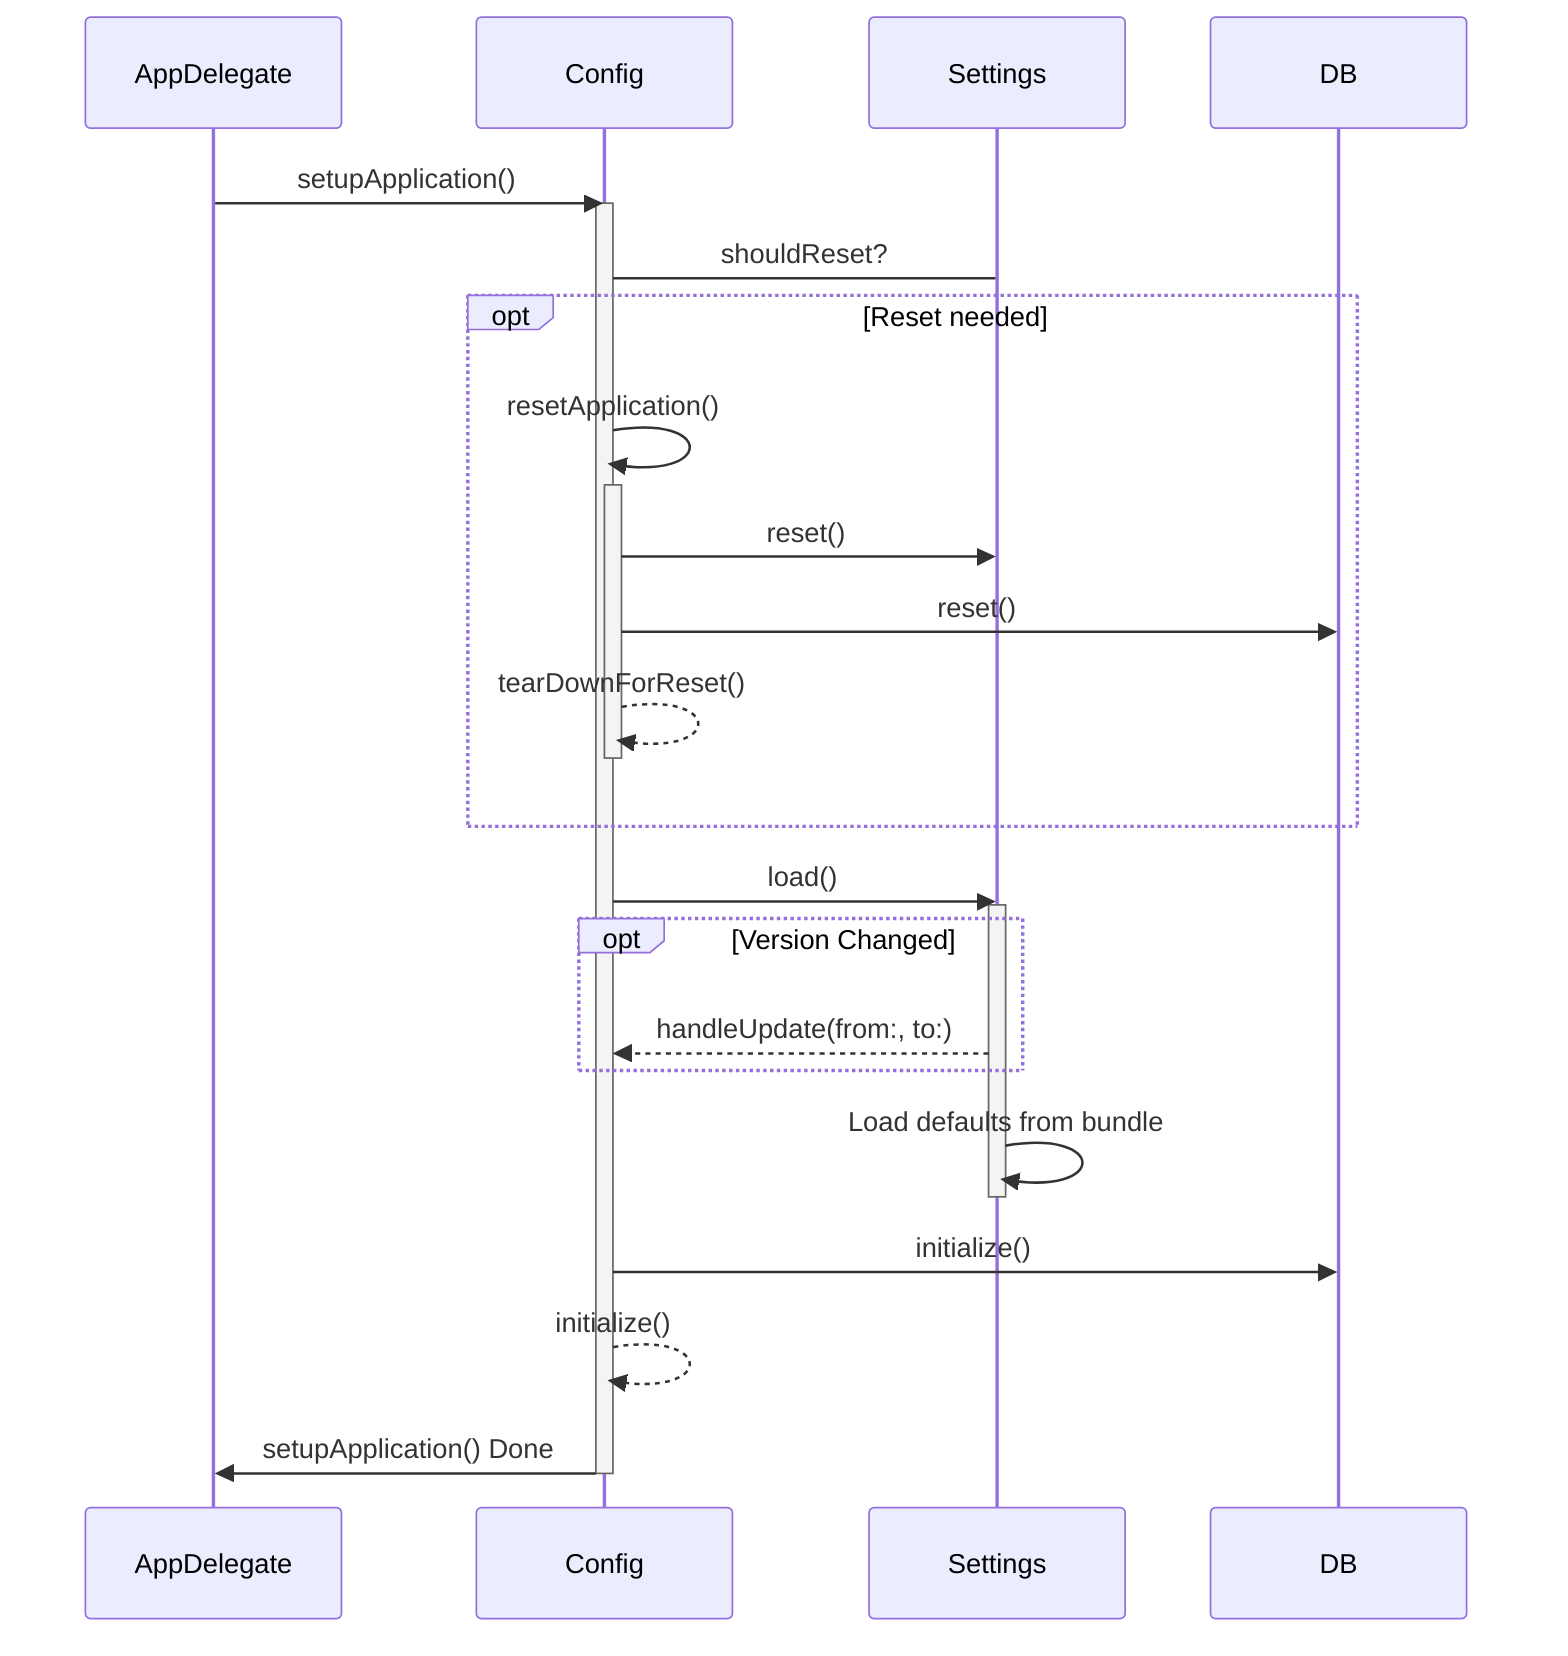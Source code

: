 sequenceDiagram

participant AppDelegate
participant Config
participant Settings
participant DB

AppDelegate->>Config: setupApplication()
activate Config
Config->Settings: shouldReset?
opt Reset needed
    Config->>Config: resetApplication()
    activate Config
    Config->>Settings: reset()
    Config->>DB: reset()
    Config-->>Config: tearDownForReset()
    deactivate Config
end
Config->>Settings: load()
activate Settings
opt Version Changed
    Settings-->>Config: handleUpdate(from:, to:)
end
Settings->>Settings: Load defaults from bundle
deactivate Settings
Config->>DB: initialize()
Config-->>Config: initialize()
Config->>AppDelegate: setupApplication() Done
deactivate Config
